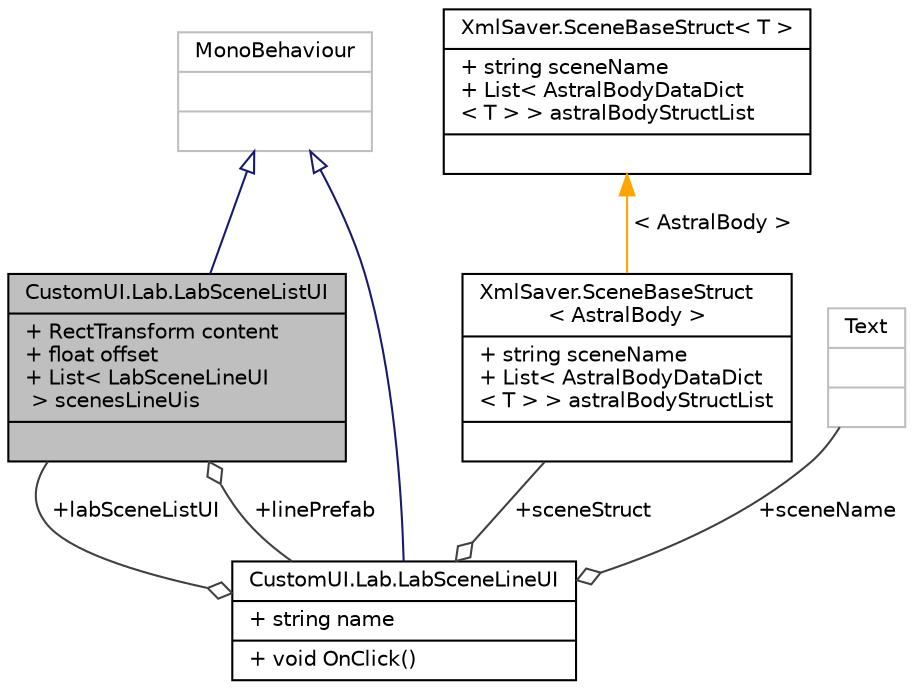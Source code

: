 digraph "CustomUI.Lab.LabSceneListUI"
{
 // INTERACTIVE_SVG=YES
 // LATEX_PDF_SIZE
  edge [fontname="Helvetica",fontsize="10",labelfontname="Helvetica",labelfontsize="10"];
  node [fontname="Helvetica",fontsize="10",shape=record];
  Node1 [label="{CustomUI.Lab.LabSceneListUI\n|+ RectTransform content\l+ float offset\l+ List\< LabSceneLineUI\l \> scenesLineUis\l|}",height=0.2,width=0.4,color="black", fillcolor="grey75", style="filled", fontcolor="black",tooltip=" "];
  Node2 -> Node1 [dir="back",color="midnightblue",fontsize="10",style="solid",arrowtail="onormal",fontname="Helvetica"];
  Node2 [label="{MonoBehaviour\n||}",height=0.2,width=0.4,color="grey75", fillcolor="white", style="filled",tooltip=" "];
  Node3 -> Node1 [color="grey25",fontsize="10",style="solid",label=" +linePrefab" ,arrowhead="odiamond",fontname="Helvetica"];
  Node3 [label="{CustomUI.Lab.LabSceneLineUI\n|+ string name\l|+ void OnClick()\l}",height=0.2,width=0.4,color="black", fillcolor="white", style="filled",URL="$class_custom_u_i_1_1_lab_1_1_lab_scene_line_u_i.html",tooltip=" "];
  Node2 -> Node3 [dir="back",color="midnightblue",fontsize="10",style="solid",arrowtail="onormal",fontname="Helvetica"];
  Node4 -> Node3 [color="grey25",fontsize="10",style="solid",label=" +sceneStruct" ,arrowhead="odiamond",fontname="Helvetica"];
  Node4 [label="{XmlSaver.SceneBaseStruct\l\< AstralBody \>\n|+ string sceneName\l+ List\< AstralBodyDataDict\l\< T \> \> astralBodyStructList\l|}",height=0.2,width=0.4,color="black", fillcolor="white", style="filled",URL="$class_xml_saver_1_1_scene_base_struct.html",tooltip=" "];
  Node5 -> Node4 [dir="back",color="orange",fontsize="10",style="solid",label=" \< AstralBody \>" ,fontname="Helvetica"];
  Node5 [label="{XmlSaver.SceneBaseStruct\< T \>\n|+ string sceneName\l+ List\< AstralBodyDataDict\l\< T \> \> astralBodyStructList\l|}",height=0.2,width=0.4,color="black", fillcolor="white", style="filled",URL="$class_xml_saver_1_1_scene_base_struct.html",tooltip="场景信息存储"];
  Node1 -> Node3 [color="grey25",fontsize="10",style="solid",label=" +labSceneListUI" ,arrowhead="odiamond",fontname="Helvetica"];
  Node6 -> Node3 [color="grey25",fontsize="10",style="solid",label=" +sceneName" ,arrowhead="odiamond",fontname="Helvetica"];
  Node6 [label="{Text\n||}",height=0.2,width=0.4,color="grey75", fillcolor="white", style="filled",tooltip=" "];
}
